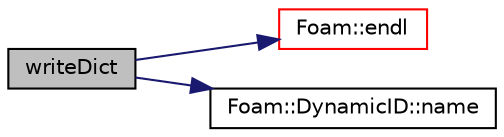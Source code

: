 digraph "writeDict"
{
  bgcolor="transparent";
  edge [fontname="Helvetica",fontsize="10",labelfontname="Helvetica",labelfontsize="10"];
  node [fontname="Helvetica",fontsize="10",shape=record];
  rankdir="LR";
  Node16 [label="writeDict",height=0.2,width=0.4,color="black", fillcolor="grey75", style="filled", fontcolor="black"];
  Node16 -> Node17 [color="midnightblue",fontsize="10",style="solid",fontname="Helvetica"];
  Node17 [label="Foam::endl",height=0.2,width=0.4,color="red",URL="$a21851.html#a2db8fe02a0d3909e9351bb4275b23ce4",tooltip="Add newline and flush stream. "];
  Node16 -> Node19 [color="midnightblue",fontsize="10",style="solid",fontname="Helvetica"];
  Node19 [label="Foam::DynamicID::name",height=0.2,width=0.4,color="black",URL="$a28265.html#aae86c8cd1a24667289a762d47d7a1bfd",tooltip="Return name. "];
}
